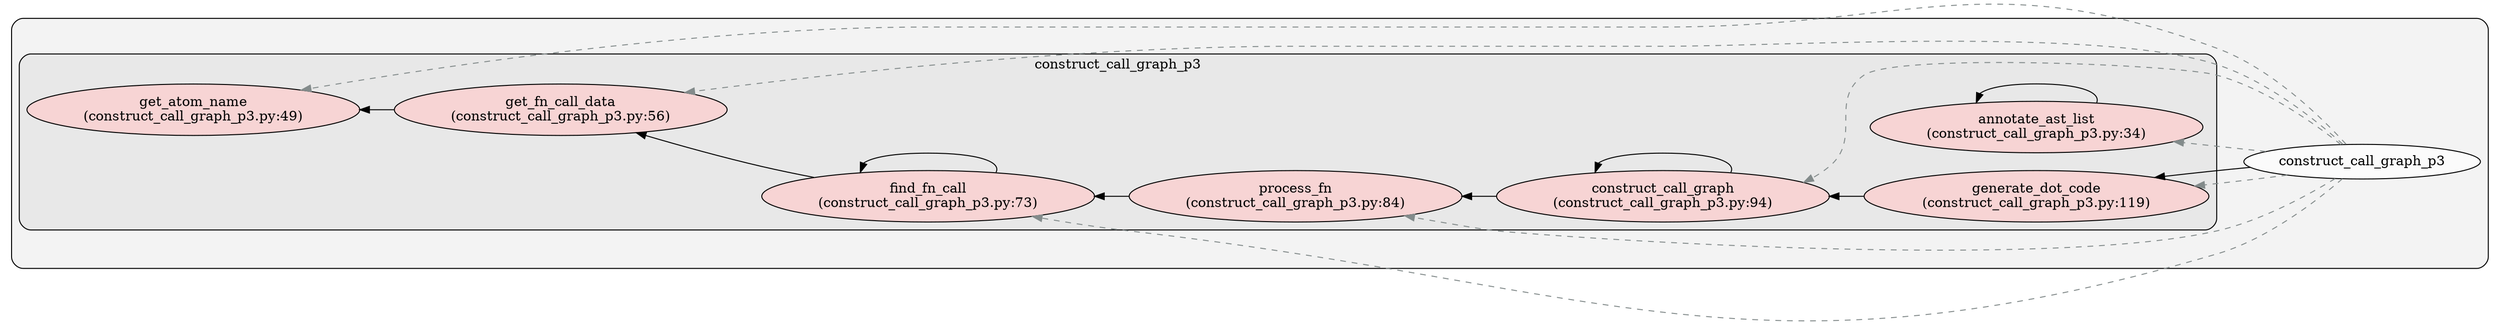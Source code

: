 digraph G {
    graph [rankdir=RL, clusterrank="local"];
    subgraph cluster_G {

        graph [style="filled,rounded",fillcolor="#80808018", label=""];
        construct_call_graphX_p3 [label="construct_call_graph_p3", style="filled", fillcolor="#ffffffb2", fontcolor="#000000", group="0"];
        subgraph cluster_construct_call_graphX_p3 {

            graph [style="filled,rounded",fillcolor="#80808018", label="construct_call_graph_p3"];
            construct_call_graphX_p3__annotate_ast_list [label="annotate_ast_list\n(construct_call_graph_p3.py:34)", style="filled", fillcolor="#feccccb2", fontcolor="#000000", group="0"];
        }
        subgraph cluster_construct_call_graphX_p3 {

            graph [style="filled,rounded",fillcolor="#80808018", label="construct_call_graph_p3"];
            construct_call_graphX_p3__construct_call_graphX [label="construct_call_graph\n(construct_call_graph_p3.py:94)", style="filled", fillcolor="#feccccb2", fontcolor="#000000", group="0"];
        }
        subgraph cluster_construct_call_graphX_p3 {

            graph [style="filled,rounded",fillcolor="#80808018", label="construct_call_graph_p3"];
            construct_call_graphX_p3__find_fn_call [label="find_fn_call\n(construct_call_graph_p3.py:73)", style="filled", fillcolor="#feccccb2", fontcolor="#000000", group="0"];
        }
        subgraph cluster_construct_call_graphX_p3 {

            graph [style="filled,rounded",fillcolor="#80808018", label="construct_call_graph_p3"];
            construct_call_graphX_p3__generate_dot_code [label="generate_dot_code\n(construct_call_graph_p3.py:119)", style="filled", fillcolor="#feccccb2", fontcolor="#000000", group="0"];
        }
        subgraph cluster_construct_call_graphX_p3 {

            graph [style="filled,rounded",fillcolor="#80808018", label="construct_call_graph_p3"];
            construct_call_graphX_p3__get_atom_name [label="get_atom_name\n(construct_call_graph_p3.py:49)", style="filled", fillcolor="#feccccb2", fontcolor="#000000", group="0"];
        }
        subgraph cluster_construct_call_graphX_p3 {

            graph [style="filled,rounded",fillcolor="#80808018", label="construct_call_graph_p3"];
            construct_call_graphX_p3__get_fn_call_data [label="get_fn_call_data\n(construct_call_graph_p3.py:56)", style="filled", fillcolor="#feccccb2", fontcolor="#000000", group="0"];
        }
        subgraph cluster_construct_call_graphX_p3 {

            graph [style="filled,rounded",fillcolor="#80808018", label="construct_call_graph_p3"];
            construct_call_graphX_p3__process_fn [label="process_fn\n(construct_call_graph_p3.py:84)", style="filled", fillcolor="#feccccb2", fontcolor="#000000", group="0"];
        }
    }
        construct_call_graphX_p3 -> construct_call_graphX_p3__get_atom_name [style="dashed", color="#838b8b"];
        construct_call_graphX_p3 -> construct_call_graphX_p3__find_fn_call [style="dashed", color="#838b8b"];
        construct_call_graphX_p3 -> construct_call_graphX_p3__process_fn [style="dashed", color="#838b8b"];
        construct_call_graphX_p3 -> construct_call_graphX_p3__get_fn_call_data [style="dashed", color="#838b8b"];
        construct_call_graphX_p3 -> construct_call_graphX_p3__generate_dot_code [style="dashed", color="#838b8b"];
        construct_call_graphX_p3 -> construct_call_graphX_p3__annotate_ast_list [style="dashed", color="#838b8b"];
        construct_call_graphX_p3 -> construct_call_graphX_p3__construct_call_graphX [style="dashed", color="#838b8b"];
        construct_call_graphX_p3 -> construct_call_graphX_p3__generate_dot_code [style="solid", color="#000000"];
        construct_call_graphX_p3__annotate_ast_list -> construct_call_graphX_p3__annotate_ast_list [style="solid", color="#000000"];
        construct_call_graphX_p3__get_fn_call_data -> construct_call_graphX_p3__get_atom_name [style="solid", color="#000000"];
        construct_call_graphX_p3__find_fn_call -> construct_call_graphX_p3__find_fn_call [style="solid", color="#000000"];
        construct_call_graphX_p3__find_fn_call -> construct_call_graphX_p3__get_fn_call_data [style="solid", color="#000000"];
        construct_call_graphX_p3__process_fn -> construct_call_graphX_p3__find_fn_call [style="solid", color="#000000"];
        construct_call_graphX_p3__construct_call_graphX -> construct_call_graphX_p3__process_fn [style="solid", color="#000000"];
        construct_call_graphX_p3__construct_call_graphX -> construct_call_graphX_p3__construct_call_graphX [style="solid", color="#000000"];
        construct_call_graphX_p3__generate_dot_code -> construct_call_graphX_p3__construct_call_graphX [style="solid", color="#000000"];
    }
